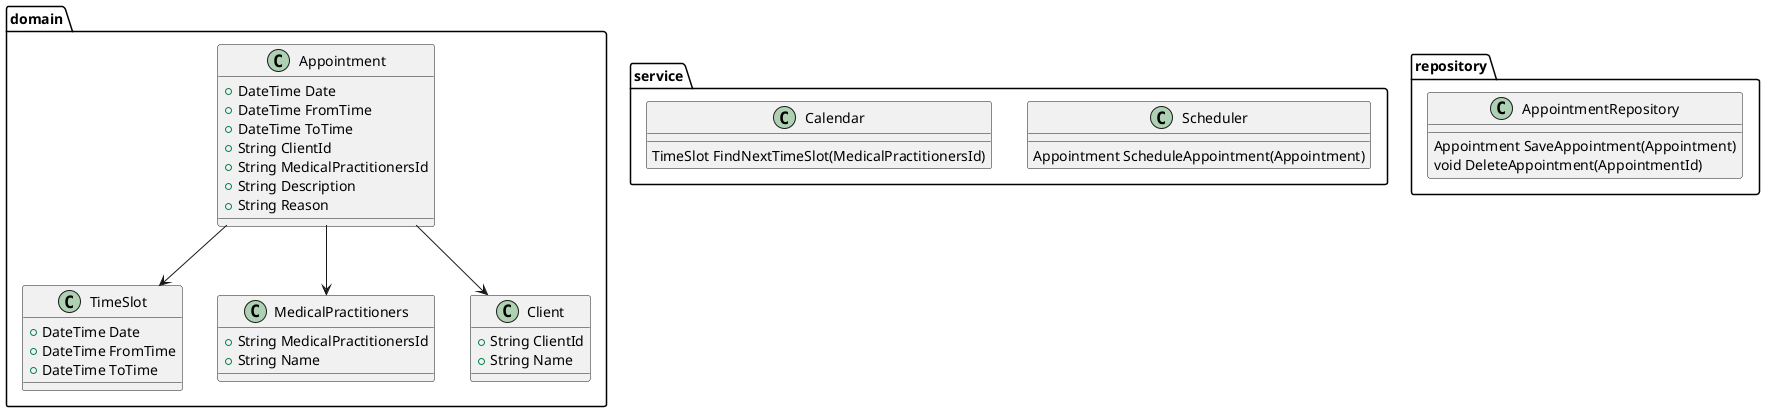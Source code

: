 @startuml Appointment Scheduler Class Diagram

namespace domain {

    class TimeSlot {
        + DateTime Date
        + DateTime FromTime
        + DateTime ToTime
    }

    class Appointment {
        + DateTime Date
        + DateTime FromTime
        + DateTime ToTime
        + String ClientId
        + String MedicalPractitionersId
        + String Description
        + String Reason
    }

    class MedicalPractitioners {
        + String MedicalPractitionersId
        + String Name
    }

    class Client {
        + String ClientId
        + String Name
    }

    Appointment -d-> TimeSlot
    Appointment -d-> Client
    Appointment -d-> MedicalPractitioners
}

namespace service {

    class Scheduler {
        Appointment ScheduleAppointment(Appointment)
    }

    class Calendar {
        TimeSlot FindNextTimeSlot(MedicalPractitionersId)
    }
}

namespace repository {

    class AppointmentRepository {
        Appointment SaveAppointment(Appointment)
        void DeleteAppointment(AppointmentId)
    }

}

@enduml